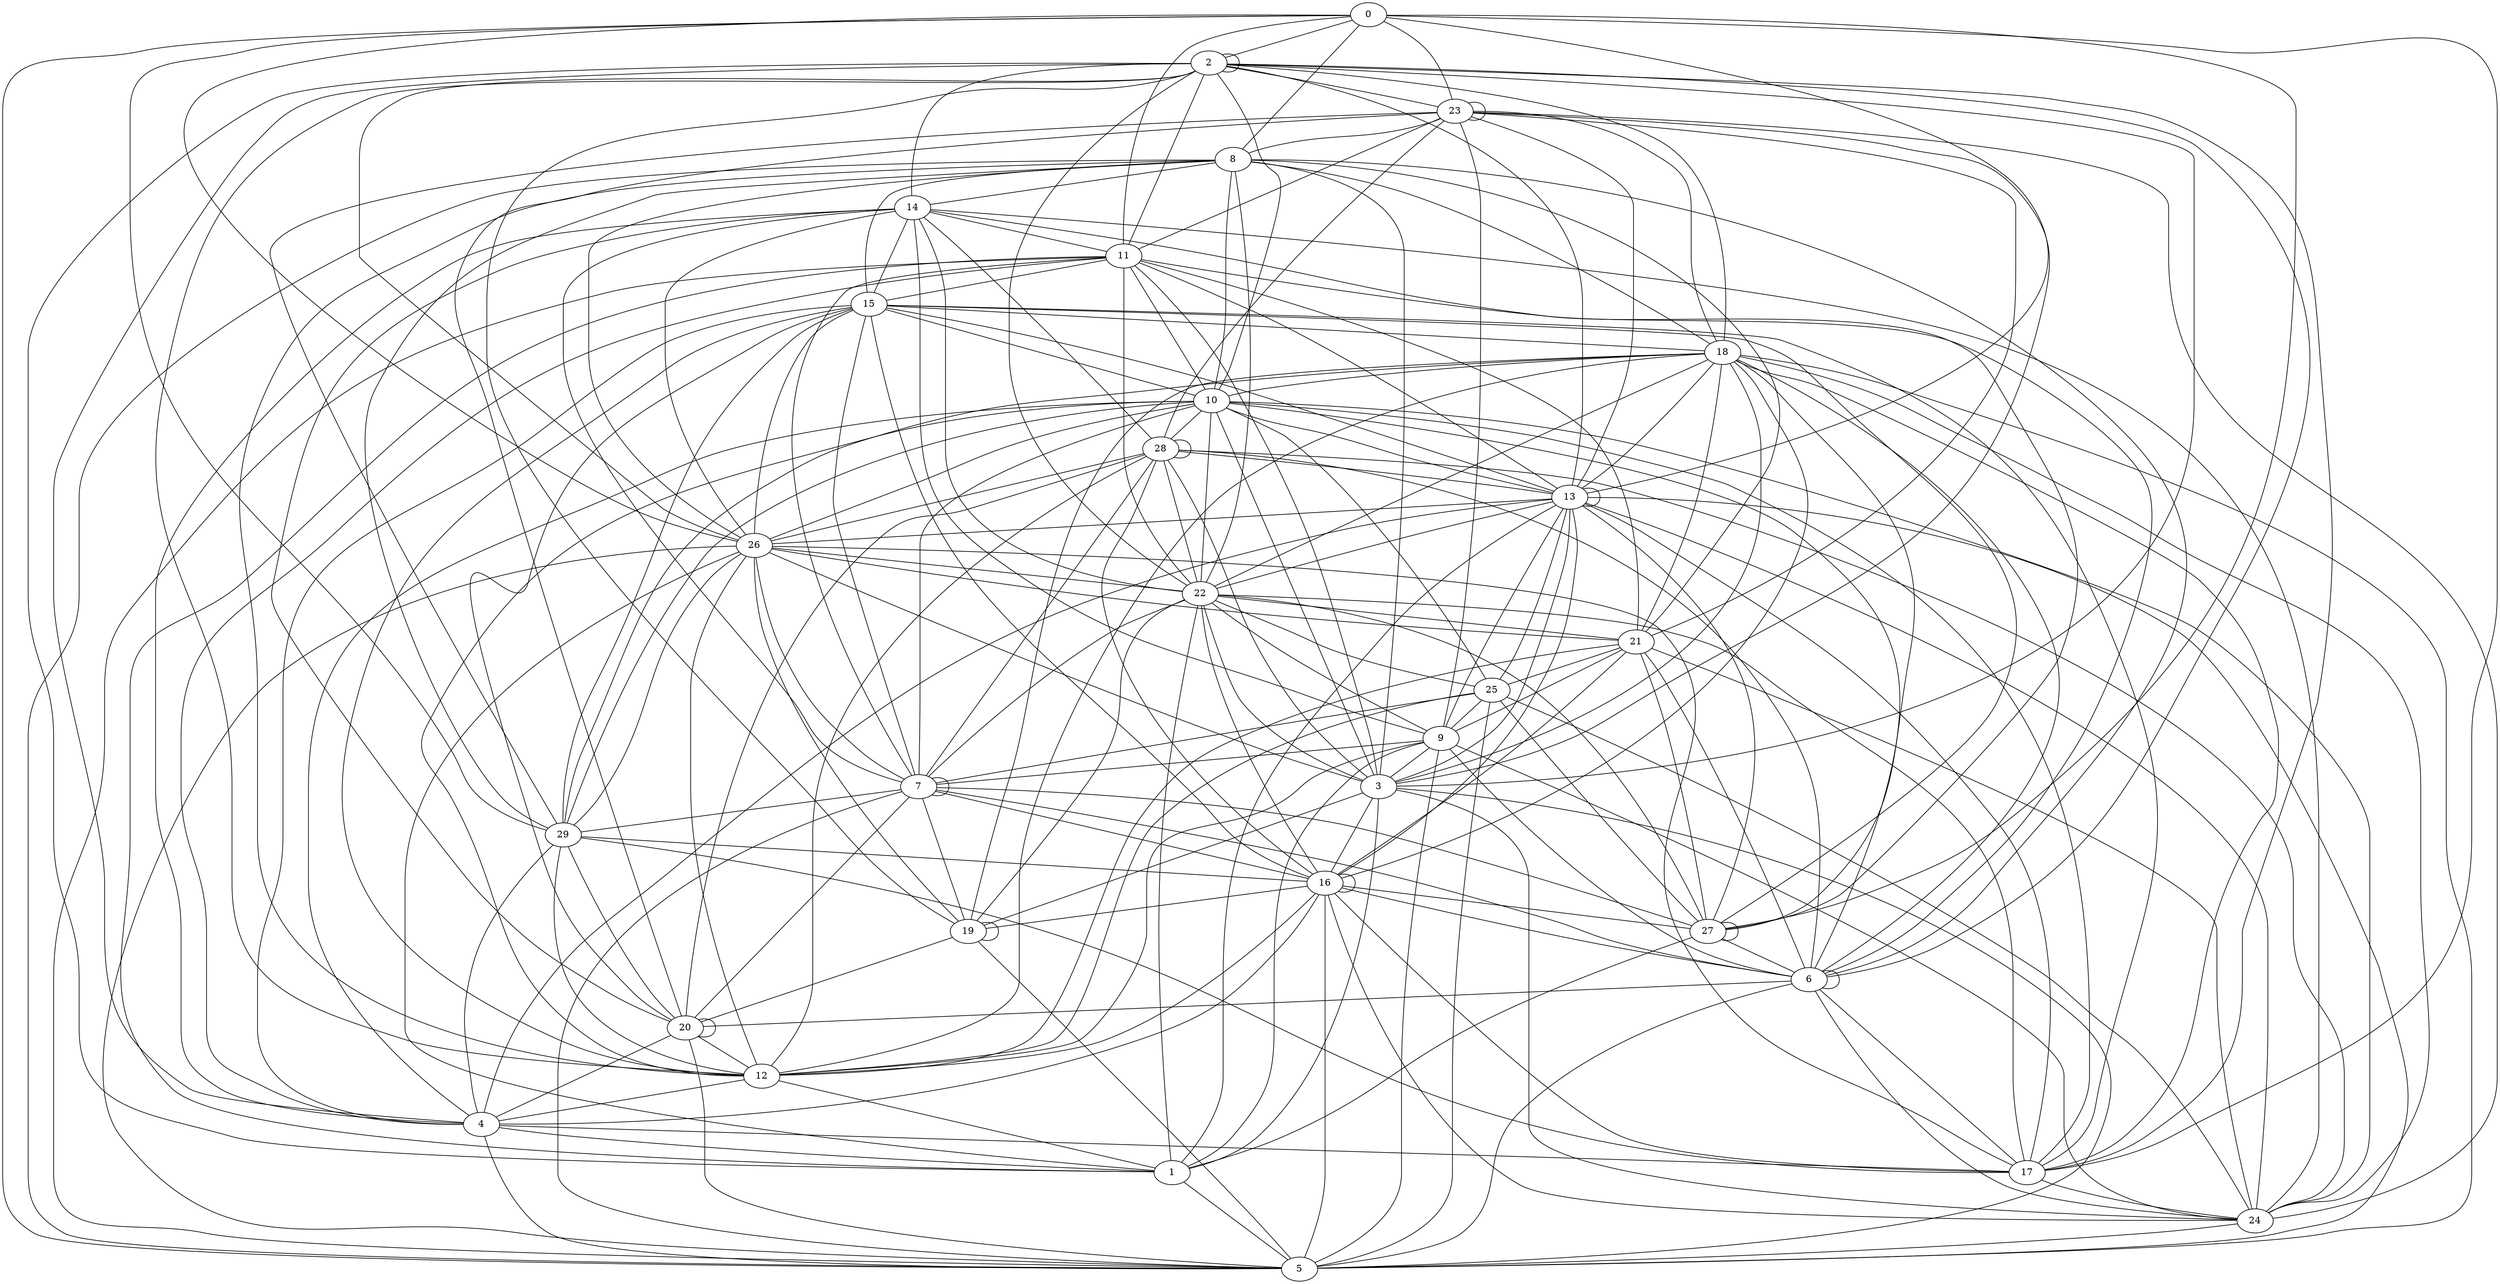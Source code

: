 graph Gilbert30 {
0 -- 2;
0 -- 5;
0 -- 8;
0 -- 13;
0 -- 23;
0 -- 29;
1 -- 2;
1 -- 5;
1 -- 9;
1 -- 11;
1 -- 27;
2 -- 2;
2 -- 4;
2 -- 12;
2 -- 14;
2 -- 17;
2 -- 23;
3 -- 1;
3 -- 2;
3 -- 5;
3 -- 8;
3 -- 13;
3 -- 16;
3 -- 19;
3 -- 22;
3 -- 24;
3 -- 26;
4 -- 1;
4 -- 5;
4 -- 14;
4 -- 16;
4 -- 17;
5 -- 6;
5 -- 7;
5 -- 8;
5 -- 9;
5 -- 13;
5 -- 16;
5 -- 18;
5 -- 20;
5 -- 25;
6 -- 2;
6 -- 6;
6 -- 8;
6 -- 10;
6 -- 11;
6 -- 16;
6 -- 17;
6 -- 20;
6 -- 21;
6 -- 28;
7 -- 6;
7 -- 7;
7 -- 11;
7 -- 16;
7 -- 19;
7 -- 25;
7 -- 26;
7 -- 27;
7 -- 29;
8 -- 10;
8 -- 14;
8 -- 18;
8 -- 26;
9 -- 3;
9 -- 6;
9 -- 7;
9 -- 14;
9 -- 21;
9 -- 23;
10 -- 2;
10 -- 3;
10 -- 4;
10 -- 7;
10 -- 11;
10 -- 12;
10 -- 15;
10 -- 22;
10 -- 28;
11 -- 0;
11 -- 2;
11 -- 3;
11 -- 4;
11 -- 5;
11 -- 13;
11 -- 15;
11 -- 21;
11 -- 22;
12 -- 1;
12 -- 4;
12 -- 8;
12 -- 9;
12 -- 15;
12 -- 16;
12 -- 18;
12 -- 21;
12 -- 25;
12 -- 28;
13 -- 1;
13 -- 2;
13 -- 4;
13 -- 9;
13 -- 10;
13 -- 13;
13 -- 15;
13 -- 16;
13 -- 17;
13 -- 18;
13 -- 23;
13 -- 24;
13 -- 26;
14 -- 7;
14 -- 11;
14 -- 15;
14 -- 20;
14 -- 22;
14 -- 26;
15 -- 4;
15 -- 7;
15 -- 8;
15 -- 16;
15 -- 17;
15 -- 18;
16 -- 16;
16 -- 17;
16 -- 18;
16 -- 19;
16 -- 21;
16 -- 24;
16 -- 27;
16 -- 28;
17 -- 0;
17 -- 10;
17 -- 22;
17 -- 24;
17 -- 29;
18 -- 2;
18 -- 3;
18 -- 6;
18 -- 10;
18 -- 17;
18 -- 19;
18 -- 22;
18 -- 23;
18 -- 27;
19 -- 2;
19 -- 5;
19 -- 19;
19 -- 20;
19 -- 22;
20 -- 4;
20 -- 7;
20 -- 12;
20 -- 15;
20 -- 20;
20 -- 28;
20 -- 29;
21 -- 8;
21 -- 18;
21 -- 24;
21 -- 25;
21 -- 26;
22 -- 1;
22 -- 2;
22 -- 7;
22 -- 8;
22 -- 9;
22 -- 13;
22 -- 16;
22 -- 21;
22 -- 27;
22 -- 28;
23 -- 3;
23 -- 8;
23 -- 11;
23 -- 20;
23 -- 21;
23 -- 23;
23 -- 24;
23 -- 29;
24 -- 5;
24 -- 6;
24 -- 9;
24 -- 10;
24 -- 14;
24 -- 18;
24 -- 25;
24 -- 28;
25 -- 9;
25 -- 10;
25 -- 13;
25 -- 22;
26 -- 0;
26 -- 1;
26 -- 2;
26 -- 5;
26 -- 10;
26 -- 12;
26 -- 15;
26 -- 17;
26 -- 19;
26 -- 22;
26 -- 28;
26 -- 29;
27 -- 0;
27 -- 6;
27 -- 13;
27 -- 14;
27 -- 15;
27 -- 21;
27 -- 25;
27 -- 27;
28 -- 3;
28 -- 7;
28 -- 13;
28 -- 14;
28 -- 23;
28 -- 28;
29 -- 4;
29 -- 8;
29 -- 10;
29 -- 12;
29 -- 15;
29 -- 16;
29 -- 18;
}
